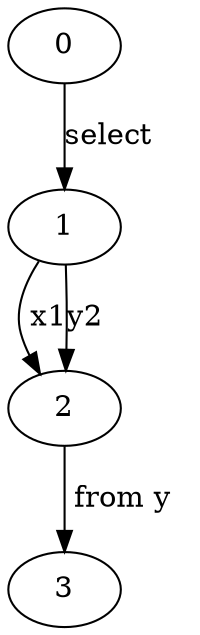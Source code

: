 digraph G {
0 ;
1 ;
2 ;
3 ;
0 -> 1 [ label="select "];
1 -> 2 [ label=" x1"];
1 -> 2 [ label="y2"];
2 -> 3 [ label=" from y  "];
}
